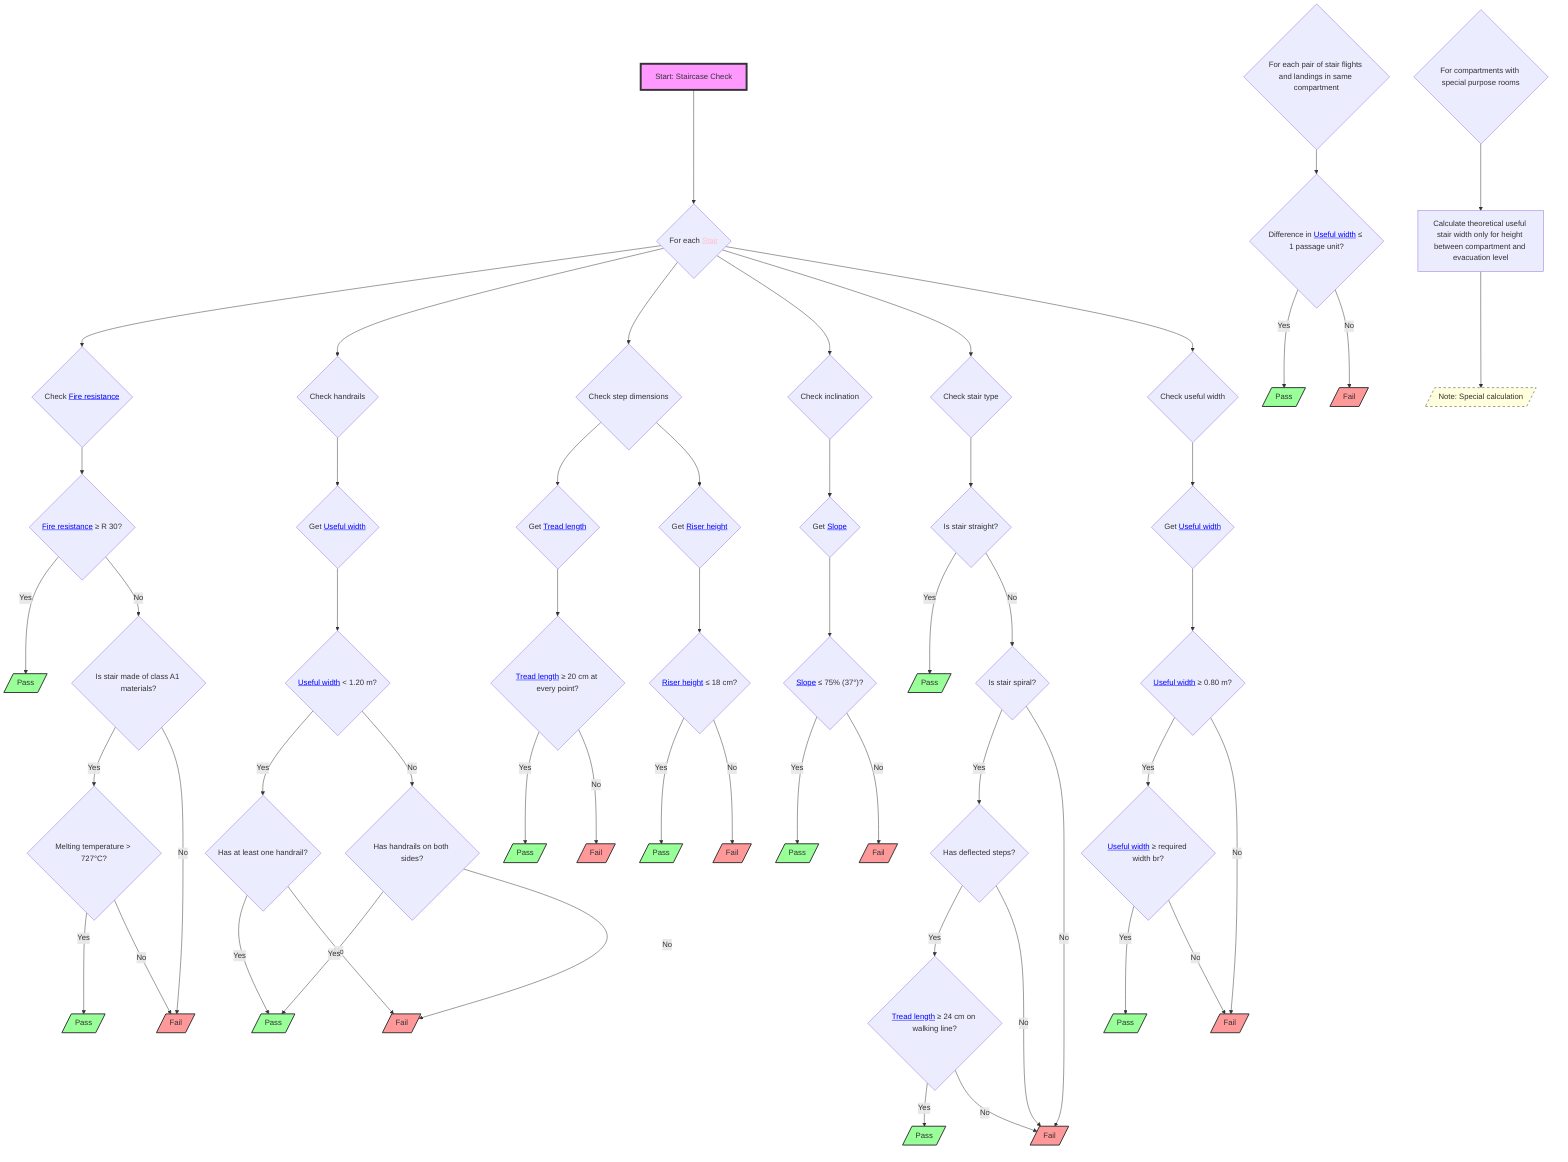 flowchart TD
    S1["Start: Staircase Check"] --> A{"For each <a href='http://example.com/firebimbuilding#Stair' style='color:pink;'>Stair</a>"}
    A --> B{"Check <a href='http://example.com/firebimbuilding#FireResistance' style='color:blue;'>Fire resistance</a>"} & C{"Check handrails"} & D{"Check step dimensions"} & E{"Check inclination"} & F{"Check stair type"} & G{"Check useful width"}
    
    B --> H{"<a href='http://example.com/firebimbuilding#FireResistance' style='color:blue;'>Fire resistance</a> ≥ R 30?"}
    H -- Yes --> I[/"Pass"/]
    H -- No --> J{"Is stair made of class A1 materials?"}
    J -- Yes --> K{"Melting temperature > 727°C?"}
    K -- Yes --> L[/"Pass"/]
    K -- No --> M[/"Fail"/]
    J -- No --> M
    
    C --> N{"Get <a href='http://example.com/firebimbuilding#UsefulWidth' style='color:blue;'>Useful width</a>"}
    N --> O{"<a href='http://example.com/firebimbuilding#UsefulWidth' style='color:blue;'>Useful width</a> < 1.20 m?"}
    O -- Yes --> P{"Has at least one handrail?"}
    O -- No --> Q{"Has handrails on both sides?"}
    P -- Yes --> R[/"Pass"/]
    P -- No --> S[/"Fail"/]
    Q -- Yes --> R
    Q -- No --> S
    
    D --> T{"Get <a href='http://example.com/firebimbuilding#TreadLength' style='color:blue;'>Tread length</a>"} & U{"Get <a href='http://example.com/firebimbuilding#RiserHeight' style='color:blue;'>Riser height</a>"}
    T --> V{"<a href='http://example.com/firebimbuilding#TreadLength' style='color:blue;'>Tread length</a> ≥ 20 cm at every point?"}
    U --> W{"<a href='http://example.com/firebimbuilding#RiserHeight' style='color:blue;'>Riser height</a> ≤ 18 cm?"}
    V -- Yes --> X[/"Pass"/]
    V -- No --> Y[/"Fail"/]
    W -- Yes --> Z[/"Pass"/]
    W -- No --> AA[/"Fail"/]
    
    E --> AB{"Get <a href='http://example.com/firebimbuilding#Slope' style='color:blue;'>Slope</a>"}
    AB --> AC{"<a href='http://example.com/firebimbuilding#Slope' style='color:blue;'>Slope</a> ≤ 75% (37°)?"}
    AC -- Yes --> AD[/"Pass"/]
    AC -- No --> AE[/"Fail"/]
    
    F --> AF{"Is stair straight?"}
    AF -- Yes --> AG[/"Pass"/]
    AF -- No --> AH{"Is stair spiral?"}
    AH -- Yes --> AI{"Has deflected steps?"}
    AI -- Yes --> AJ{"<a href='http://example.com/firebimbuilding#TreadLength' style='color:blue;'>Tread length</a> ≥ 24 cm on walking line?"}
    AJ -- Yes --> AK[/"Pass"/]
    AJ -- No --> AL[/"Fail"/]
    AI -- No --> AL
    AH -- No --> AL
    
    G --> AM{"Get <a href='http://example.com/firebimbuilding#UsefulWidth' style='color:blue;'>Useful width</a>"}
    AM --> AN{"<a href='http://example.com/firebimbuilding#UsefulWidth' style='color:blue;'>Useful width</a> ≥ 0.80 m?"}
    AN -- Yes --> AO{"<a href='http://example.com/firebimbuilding#UsefulWidth' style='color:blue;'>Useful width</a> ≥ required width br?"}
    AO -- Yes --> AP[/"Pass"/]
    AO -- No --> AQ[/"Fail"/]
    AN -- No --> AQ
    
    AR{"For each pair of stair flights and landings in same compartment"}
    AR --> AS{"Difference in <a href='http://example.com/firebimbuilding#UsefulWidth' style='color:blue;'>Useful width</a> ≤ 1 passage unit?"}
    AS -- Yes --> AT[/"Pass"/]
    AS -- No --> AU[/"Fail"/]
    
    AV{"For compartments with special purpose rooms"}
    AV --> AW["Calculate theoretical useful stair width only for height between compartment and evacuation level"]
    AW --> AX[/"Note: Special calculation"/]
    
    S1:::startClass
    I:::passClass
    L:::passClass
    M:::failClass
    R:::passClass
    S:::failClass
    X:::passClass
    Y:::failClass
    Z:::passClass
    AA:::failClass
    AD:::passClass
    AE:::failClass
    AG:::passClass
    AK:::passClass
    AL:::failClass
    AP:::passClass
    AQ:::failClass
    AT:::passClass
    AU:::failClass
    AX:::noteClass
    
    classDef startClass fill:#f9f,stroke:#333,stroke-width:4px
    classDef passClass fill:#9f9,stroke:#333,stroke-width:2px
    classDef failClass fill:#f99,stroke:#333,stroke-width:2px
    classDef noteClass fill:#ffd,stroke:#333,stroke-width:1px,stroke-dasharray: 5 5